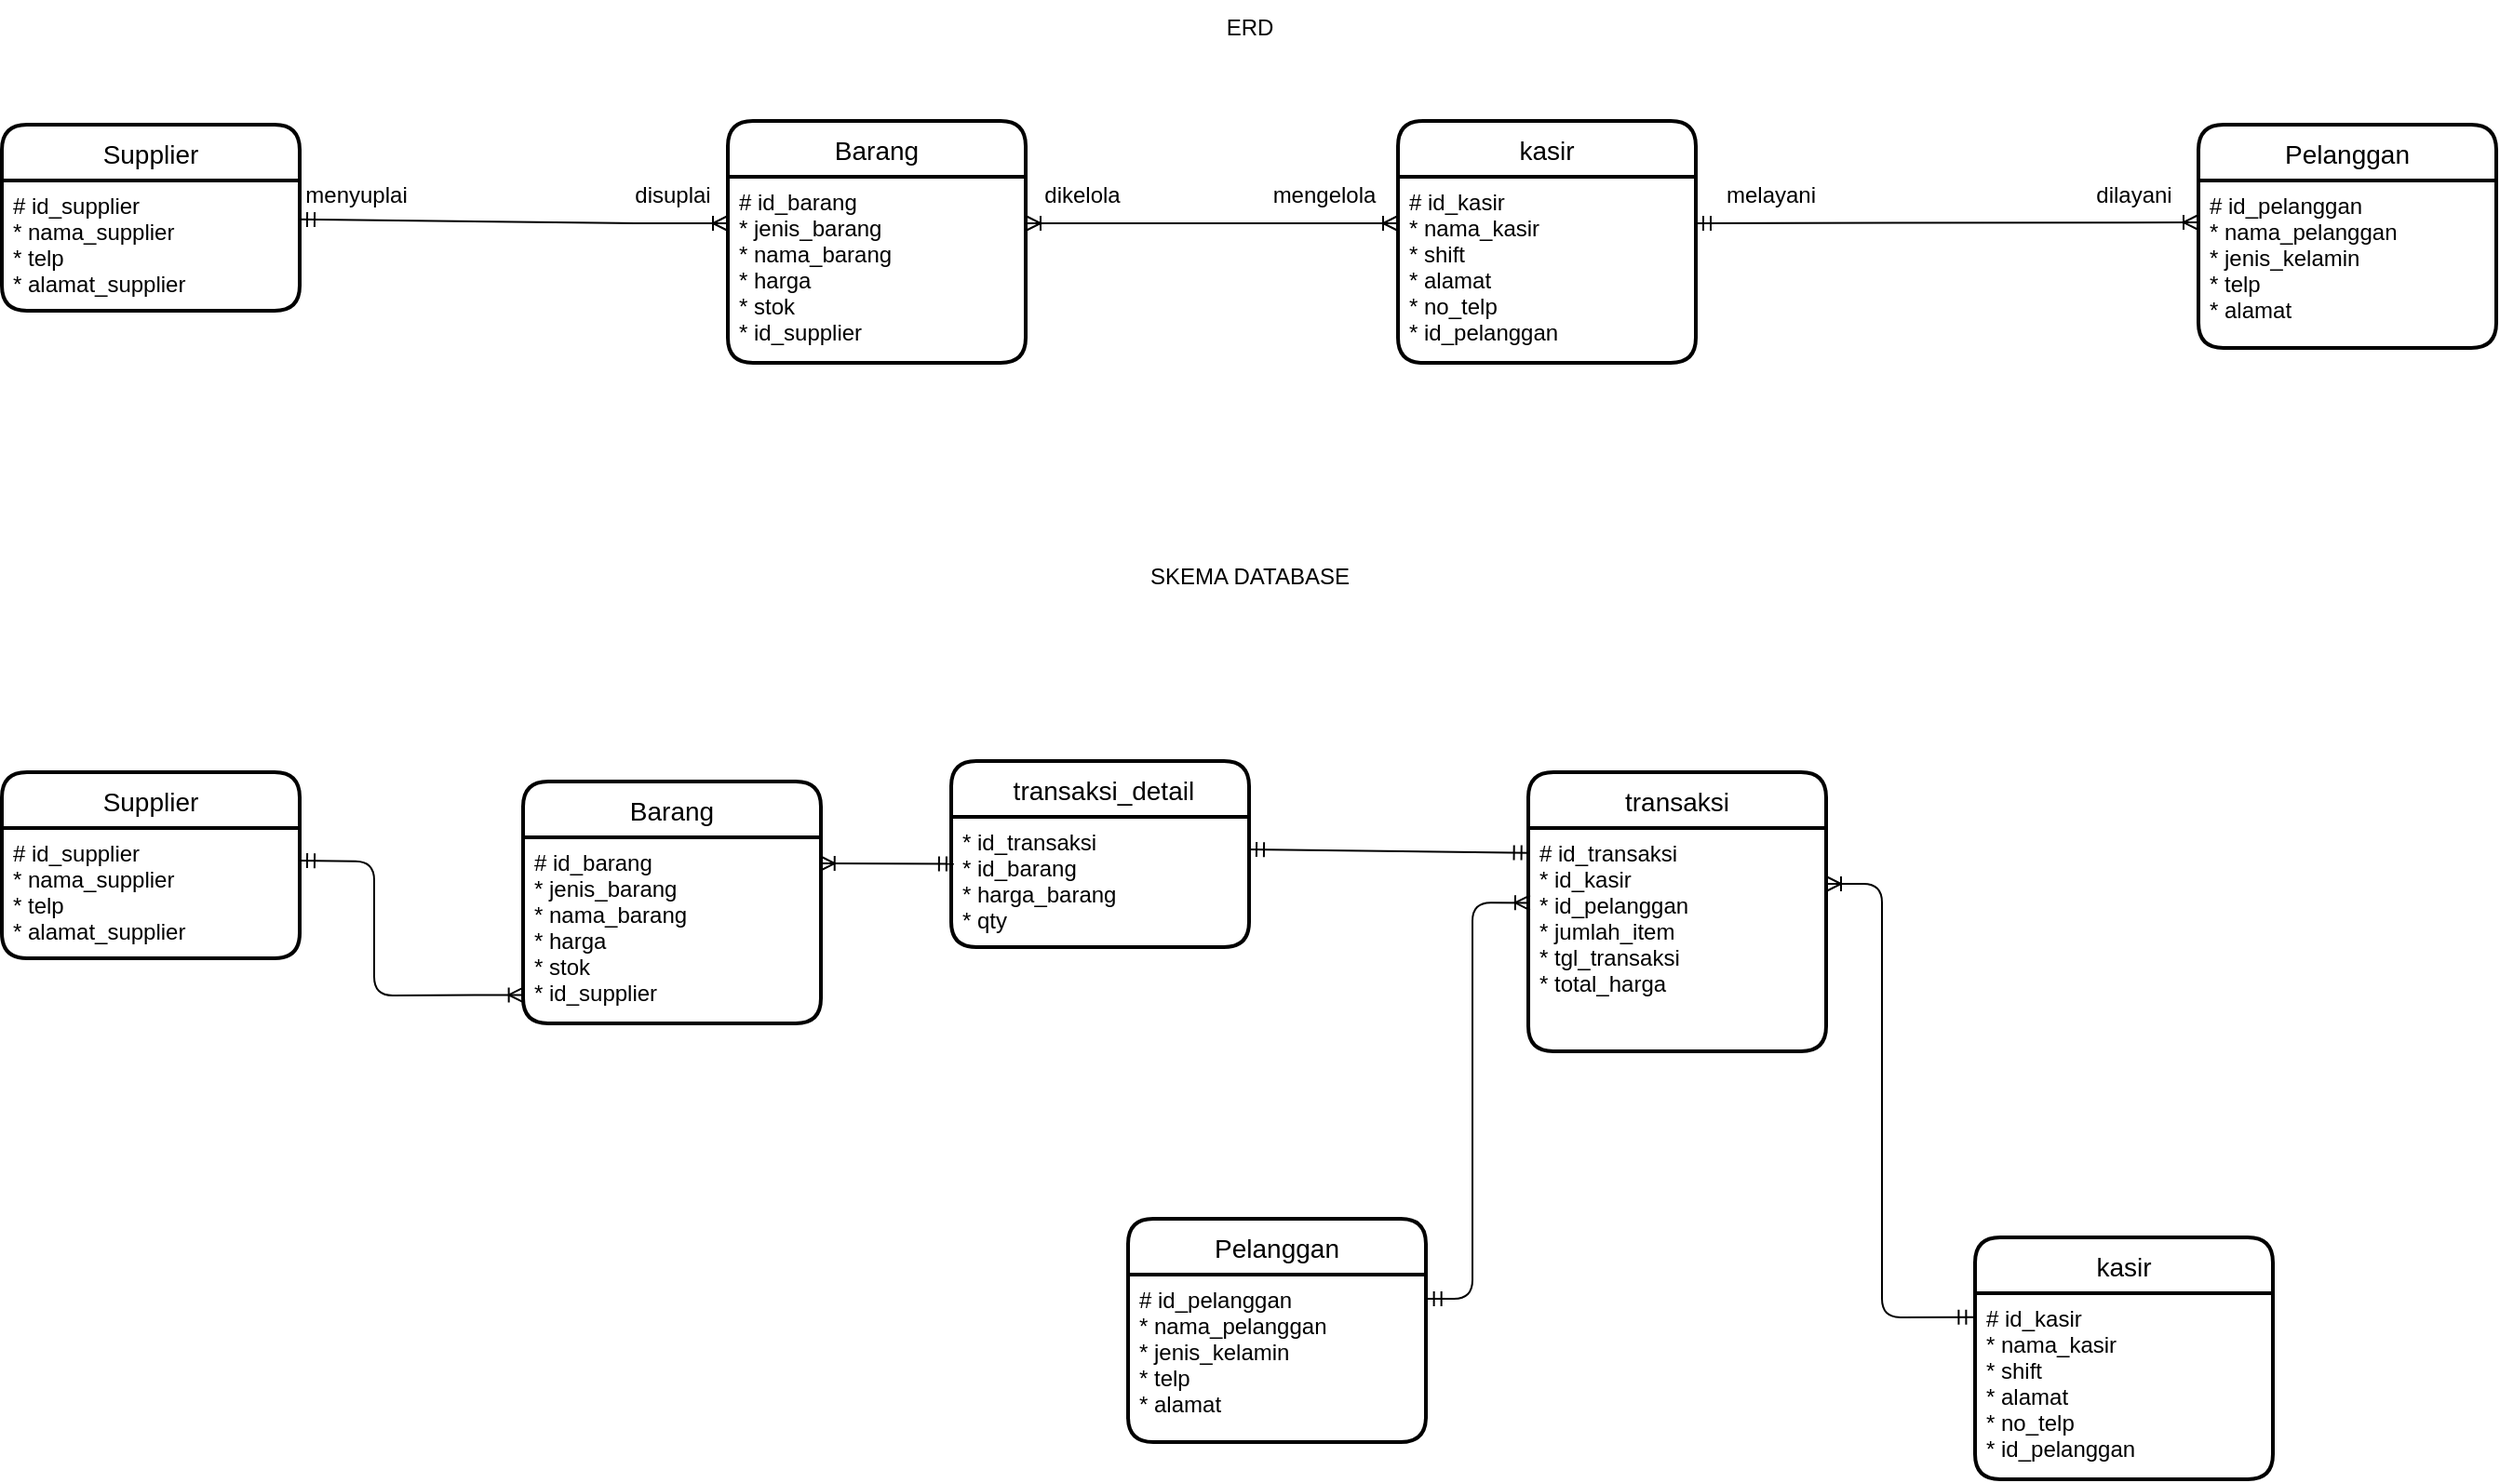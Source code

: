 <mxfile>
    <diagram id="9awVjqYLx3EmJhXR3-IW" name="Page-1">
        <mxGraphModel dx="2721" dy="1071" grid="1" gridSize="10" guides="1" tooltips="1" connect="1" arrows="1" fold="1" page="1" pageScale="1" pageWidth="850" pageHeight="1100" math="0" shadow="0">
            <root>
                <mxCell id="0"/>
                <mxCell id="1" parent="0"/>
                <mxCell id="2" value="kasir" style="swimlane;childLayout=stackLayout;horizontal=1;startSize=30;horizontalStack=0;rounded=1;fontSize=14;fontStyle=0;strokeWidth=2;resizeParent=0;resizeLast=1;shadow=0;dashed=0;align=center;fontFamily=Helvetica;fontColor=default;" parent="1" vertex="1">
                    <mxGeometry x="440" y="400" width="160" height="130" as="geometry"/>
                </mxCell>
                <mxCell id="3" value="# id_kasir&#10;* nama_kasir&#10;* shift&#10;* alamat&#10;* no_telp&#10;* id_pelanggan" style="align=left;strokeColor=none;fillColor=none;spacingLeft=4;fontSize=12;verticalAlign=top;resizable=0;rotatable=0;part=1;fontFamily=Helvetica;fontColor=default;rounded=1;" parent="2" vertex="1">
                    <mxGeometry y="30" width="160" height="100" as="geometry"/>
                </mxCell>
                <mxCell id="4" value="Pelanggan" style="swimlane;childLayout=stackLayout;horizontal=1;startSize=30;horizontalStack=0;rounded=1;fontSize=14;fontStyle=0;strokeWidth=2;resizeParent=0;resizeLast=1;shadow=0;dashed=0;align=center;fontFamily=Helvetica;fontColor=default;" parent="1" vertex="1">
                    <mxGeometry x="870" y="402" width="160" height="120" as="geometry"/>
                </mxCell>
                <mxCell id="5" value="# id_pelanggan&#10;* nama_pelanggan&#10;* jenis_kelamin&#10;* telp&#10;* alamat" style="align=left;strokeColor=none;fillColor=none;spacingLeft=4;fontSize=12;verticalAlign=top;resizable=0;rotatable=0;part=1;fontFamily=Helvetica;fontColor=default;rounded=1;" parent="4" vertex="1">
                    <mxGeometry y="30" width="160" height="90" as="geometry"/>
                </mxCell>
                <mxCell id="35" style="edgeStyle=none;html=1;entryX=0;entryY=0.25;entryDx=0;entryDy=0;endArrow=ERoneToMany;endFill=0;startArrow=ERmandOne;startFill=0;" edge="1" parent="1" source="7" target="11">
                    <mxGeometry relative="1" as="geometry">
                        <Array as="points">
                            <mxPoint x="30" y="455"/>
                        </Array>
                    </mxGeometry>
                </mxCell>
                <mxCell id="7" value="Supplier" style="swimlane;childLayout=stackLayout;horizontal=1;startSize=30;horizontalStack=0;rounded=1;fontSize=14;fontStyle=0;strokeWidth=2;resizeParent=0;resizeLast=1;shadow=0;dashed=0;align=center;fontFamily=Helvetica;fontColor=default;" parent="1" vertex="1">
                    <mxGeometry x="-310" y="402" width="160" height="100" as="geometry"/>
                </mxCell>
                <mxCell id="8" value="# id_supplier&#10;* nama_supplier&#10;* telp&#10;* alamat_supplier" style="align=left;strokeColor=none;fillColor=none;spacingLeft=4;fontSize=12;verticalAlign=top;resizable=0;rotatable=0;part=1;fontFamily=Helvetica;fontColor=default;rounded=1;" parent="7" vertex="1">
                    <mxGeometry y="30" width="160" height="70" as="geometry"/>
                </mxCell>
                <mxCell id="9" style="edgeStyle=orthogonalEdgeStyle;shape=connector;rounded=1;html=1;exitX=0.25;exitY=0;exitDx=0;exitDy=0;entryX=0.174;entryY=0;entryDx=0;entryDy=0;entryPerimeter=0;labelBackgroundColor=default;strokeColor=default;fontFamily=Helvetica;fontSize=11;fontColor=default;endArrow=none;endFill=0;" parent="7" source="8" target="8" edge="1">
                    <mxGeometry relative="1" as="geometry"/>
                </mxCell>
                <mxCell id="38" style="edgeStyle=none;html=1;entryX=0;entryY=0.25;entryDx=0;entryDy=0;endArrow=ERoneToMany;endFill=0;exitX=1;exitY=0.25;exitDx=0;exitDy=0;startArrow=ERoneToMany;startFill=0;" edge="1" parent="1" source="11" target="3">
                    <mxGeometry relative="1" as="geometry"/>
                </mxCell>
                <mxCell id="10" value="Barang" style="swimlane;childLayout=stackLayout;horizontal=1;startSize=30;horizontalStack=0;rounded=1;fontSize=14;fontStyle=0;strokeWidth=2;resizeParent=0;resizeLast=1;shadow=0;dashed=0;align=center;fontFamily=Helvetica;fontColor=default;" parent="1" vertex="1">
                    <mxGeometry x="80" y="400" width="160" height="130" as="geometry"/>
                </mxCell>
                <mxCell id="11" value="# id_barang&#10;* jenis_barang&#10;* nama_barang&#10;* harga&#10;* stok&#10;* id_supplier" style="align=left;strokeColor=none;fillColor=none;spacingLeft=4;fontSize=12;verticalAlign=top;resizable=0;rotatable=0;part=1;fontFamily=Helvetica;fontColor=default;rounded=1;" parent="10" vertex="1">
                    <mxGeometry y="30" width="160" height="100" as="geometry"/>
                </mxCell>
                <mxCell id="20" value="transaksi" style="swimlane;childLayout=stackLayout;horizontal=1;startSize=30;horizontalStack=0;rounded=1;fontSize=14;fontStyle=0;strokeWidth=2;resizeParent=0;resizeLast=1;shadow=0;dashed=0;align=center;fontFamily=Helvetica;fontColor=default;" parent="1" vertex="1">
                    <mxGeometry x="510" y="750" width="160" height="150" as="geometry"/>
                </mxCell>
                <mxCell id="21" value="# id_transaksi&#10;* id_kasir&#10;* id_pelanggan&#10;* jumlah_item&#10;* tgl_transaksi&#10;* total_harga" style="align=left;strokeColor=none;fillColor=none;spacingLeft=4;fontSize=12;verticalAlign=top;resizable=0;rotatable=0;part=1;fontFamily=Helvetica;fontColor=default;rounded=1;" parent="20" vertex="1">
                    <mxGeometry y="30" width="160" height="120" as="geometry"/>
                </mxCell>
                <mxCell id="39" style="edgeStyle=none;html=1;endArrow=ERoneToMany;endFill=0;exitX=1;exitY=0.25;exitDx=0;exitDy=0;entryX=0;entryY=0.25;entryDx=0;entryDy=0;startArrow=ERmandOne;startFill=0;" edge="1" parent="1" source="3" target="5">
                    <mxGeometry relative="1" as="geometry">
                        <mxPoint x="760" y="490" as="targetPoint"/>
                    </mxGeometry>
                </mxCell>
                <mxCell id="41" value="menyuplai" style="text;html=1;align=center;verticalAlign=middle;resizable=0;points=[];autosize=1;strokeColor=none;fillColor=none;" vertex="1" parent="1">
                    <mxGeometry x="-160" y="425" width="80" height="30" as="geometry"/>
                </mxCell>
                <mxCell id="42" value="disuplai" style="text;html=1;align=center;verticalAlign=middle;resizable=0;points=[];autosize=1;strokeColor=none;fillColor=none;" vertex="1" parent="1">
                    <mxGeometry x="20" y="425" width="60" height="30" as="geometry"/>
                </mxCell>
                <mxCell id="43" value="dikelola" style="text;html=1;align=center;verticalAlign=middle;resizable=0;points=[];autosize=1;strokeColor=none;fillColor=none;" vertex="1" parent="1">
                    <mxGeometry x="240" y="425" width="60" height="30" as="geometry"/>
                </mxCell>
                <mxCell id="44" value="mengelola" style="text;html=1;align=center;verticalAlign=middle;resizable=0;points=[];autosize=1;strokeColor=none;fillColor=none;" vertex="1" parent="1">
                    <mxGeometry x="360" y="425" width="80" height="30" as="geometry"/>
                </mxCell>
                <mxCell id="45" value="melayani" style="text;html=1;align=center;verticalAlign=middle;resizable=0;points=[];autosize=1;strokeColor=none;fillColor=none;" vertex="1" parent="1">
                    <mxGeometry x="605" y="425" width="70" height="30" as="geometry"/>
                </mxCell>
                <mxCell id="46" value="dilayani" style="text;html=1;align=center;verticalAlign=middle;resizable=0;points=[];autosize=1;strokeColor=none;fillColor=none;" vertex="1" parent="1">
                    <mxGeometry x="805" y="425" width="60" height="30" as="geometry"/>
                </mxCell>
                <mxCell id="47" value="ERD" style="text;html=1;align=center;verticalAlign=middle;resizable=0;points=[];autosize=1;strokeColor=none;fillColor=none;" vertex="1" parent="1">
                    <mxGeometry x="335" y="335" width="50" height="30" as="geometry"/>
                </mxCell>
                <mxCell id="48" value="SKEMA DATABASE" style="text;html=1;align=center;verticalAlign=middle;resizable=0;points=[];autosize=1;strokeColor=none;fillColor=none;" vertex="1" parent="1">
                    <mxGeometry x="295" y="630" width="130" height="30" as="geometry"/>
                </mxCell>
                <mxCell id="64" value="Supplier" style="swimlane;childLayout=stackLayout;horizontal=1;startSize=30;horizontalStack=0;rounded=1;fontSize=14;fontStyle=0;strokeWidth=2;resizeParent=0;resizeLast=1;shadow=0;dashed=0;align=center;fontFamily=Helvetica;fontColor=default;" vertex="1" parent="1">
                    <mxGeometry x="-310" y="750" width="160" height="100" as="geometry"/>
                </mxCell>
                <mxCell id="65" value="# id_supplier&#10;* nama_supplier&#10;* telp&#10;* alamat_supplier" style="align=left;strokeColor=none;fillColor=none;spacingLeft=4;fontSize=12;verticalAlign=top;resizable=0;rotatable=0;part=1;fontFamily=Helvetica;fontColor=default;rounded=1;" vertex="1" parent="64">
                    <mxGeometry y="30" width="160" height="70" as="geometry"/>
                </mxCell>
                <mxCell id="66" style="edgeStyle=orthogonalEdgeStyle;shape=connector;rounded=1;html=1;exitX=0.25;exitY=0;exitDx=0;exitDy=0;entryX=0.174;entryY=0;entryDx=0;entryDy=0;entryPerimeter=0;labelBackgroundColor=default;strokeColor=default;fontFamily=Helvetica;fontSize=11;fontColor=default;endArrow=none;endFill=0;" edge="1" parent="64" source="65" target="65">
                    <mxGeometry relative="1" as="geometry"/>
                </mxCell>
                <mxCell id="76" style="edgeStyle=none;html=1;entryX=0.009;entryY=0.361;entryDx=0;entryDy=0;entryPerimeter=0;startArrow=ERoneToMany;startFill=0;endArrow=ERmandOne;endFill=0;exitX=0.996;exitY=0.13;exitDx=0;exitDy=0;exitPerimeter=0;" edge="1" parent="1" target="71">
                    <mxGeometry relative="1" as="geometry">
                        <mxPoint x="129.36" y="799" as="sourcePoint"/>
                        <mxPoint x="220" y="811.03" as="targetPoint"/>
                    </mxGeometry>
                </mxCell>
                <mxCell id="67" value="Barang" style="swimlane;childLayout=stackLayout;horizontal=1;startSize=30;horizontalStack=0;rounded=1;fontSize=14;fontStyle=0;strokeWidth=2;resizeParent=0;resizeLast=1;shadow=0;dashed=0;align=center;fontFamily=Helvetica;fontColor=default;" vertex="1" parent="1">
                    <mxGeometry x="-30" y="755" width="160" height="130" as="geometry"/>
                </mxCell>
                <mxCell id="68" value="# id_barang&#10;* jenis_barang&#10;* nama_barang&#10;* harga&#10;* stok&#10;* id_supplier" style="align=left;strokeColor=none;fillColor=none;spacingLeft=4;fontSize=12;verticalAlign=top;resizable=0;rotatable=0;part=1;fontFamily=Helvetica;fontColor=default;rounded=1;" vertex="1" parent="67">
                    <mxGeometry y="30" width="160" height="100" as="geometry"/>
                </mxCell>
                <mxCell id="69" style="edgeStyle=none;html=1;exitX=1;exitY=0.25;exitDx=0;exitDy=0;startArrow=ERmandOne;startFill=0;endArrow=ERoneToMany;endFill=0;entryX=0.002;entryY=0.847;entryDx=0;entryDy=0;entryPerimeter=0;" edge="1" parent="1" source="65" target="68">
                    <mxGeometry relative="1" as="geometry">
                        <mxPoint x="-20" y="870" as="targetPoint"/>
                        <Array as="points">
                            <mxPoint x="-110" y="798"/>
                            <mxPoint x="-110" y="870"/>
                        </Array>
                    </mxGeometry>
                </mxCell>
                <mxCell id="70" value=" transaksi_detail" style="swimlane;childLayout=stackLayout;horizontal=1;startSize=30;horizontalStack=0;rounded=1;fontSize=14;fontStyle=0;strokeWidth=2;resizeParent=0;resizeLast=1;shadow=0;dashed=0;align=center;fontFamily=Helvetica;fontColor=default;" vertex="1" parent="1">
                    <mxGeometry x="200" y="744" width="160" height="100" as="geometry"/>
                </mxCell>
                <mxCell id="71" value="* id_transaksi&#10;* id_barang&#10;* harga_barang&#10;* qty" style="align=left;strokeColor=none;fillColor=none;spacingLeft=4;fontSize=12;verticalAlign=top;resizable=0;rotatable=0;part=1;fontFamily=Helvetica;fontColor=default;rounded=1;" vertex="1" parent="70">
                    <mxGeometry y="30" width="160" height="70" as="geometry"/>
                </mxCell>
                <mxCell id="72" value="kasir" style="swimlane;childLayout=stackLayout;horizontal=1;startSize=30;horizontalStack=0;rounded=1;fontSize=14;fontStyle=0;strokeWidth=2;resizeParent=0;resizeLast=1;shadow=0;dashed=0;align=center;fontFamily=Helvetica;fontColor=default;" vertex="1" parent="1">
                    <mxGeometry x="750" y="1000" width="160" height="130" as="geometry"/>
                </mxCell>
                <mxCell id="73" value="# id_kasir&#10;* nama_kasir&#10;* shift&#10;* alamat&#10;* no_telp&#10;* id_pelanggan" style="align=left;strokeColor=none;fillColor=none;spacingLeft=4;fontSize=12;verticalAlign=top;resizable=0;rotatable=0;part=1;fontFamily=Helvetica;fontColor=default;rounded=1;" vertex="1" parent="72">
                    <mxGeometry y="30" width="160" height="100" as="geometry"/>
                </mxCell>
                <mxCell id="74" value="Pelanggan" style="swimlane;childLayout=stackLayout;horizontal=1;startSize=30;horizontalStack=0;rounded=1;fontSize=14;fontStyle=0;strokeWidth=2;resizeParent=0;resizeLast=1;shadow=0;dashed=0;align=center;fontFamily=Helvetica;fontColor=default;" vertex="1" parent="1">
                    <mxGeometry x="295" y="990" width="160" height="120" as="geometry"/>
                </mxCell>
                <mxCell id="75" value="# id_pelanggan&#10;* nama_pelanggan&#10;* jenis_kelamin&#10;* telp&#10;* alamat" style="align=left;strokeColor=none;fillColor=none;spacingLeft=4;fontSize=12;verticalAlign=top;resizable=0;rotatable=0;part=1;fontFamily=Helvetica;fontColor=default;rounded=1;" vertex="1" parent="74">
                    <mxGeometry y="30" width="160" height="90" as="geometry"/>
                </mxCell>
                <mxCell id="78" style="edgeStyle=none;html=1;exitX=1;exitY=0.25;exitDx=0;exitDy=0;entryX=0.002;entryY=0.111;entryDx=0;entryDy=0;entryPerimeter=0;startArrow=ERmandOne;startFill=0;endArrow=ERmandOne;endFill=0;" edge="1" parent="1" source="71" target="21">
                    <mxGeometry relative="1" as="geometry"/>
                </mxCell>
                <mxCell id="79" style="edgeStyle=none;html=1;entryX=0.006;entryY=0.335;entryDx=0;entryDy=0;entryPerimeter=0;startArrow=ERmandOne;startFill=0;endArrow=ERoneToMany;endFill=0;exitX=1.002;exitY=0.144;exitDx=0;exitDy=0;exitPerimeter=0;" edge="1" parent="1" source="75" target="21">
                    <mxGeometry relative="1" as="geometry">
                        <Array as="points">
                            <mxPoint x="480" y="1033"/>
                            <mxPoint x="480" y="820"/>
                        </Array>
                    </mxGeometry>
                </mxCell>
                <mxCell id="80" style="edgeStyle=none;html=1;entryX=-0.005;entryY=0.129;entryDx=0;entryDy=0;entryPerimeter=0;startArrow=ERoneToMany;startFill=0;endArrow=ERmandOne;endFill=0;exitX=1;exitY=0.25;exitDx=0;exitDy=0;" edge="1" parent="1" source="21" target="73">
                    <mxGeometry relative="1" as="geometry">
                        <Array as="points">
                            <mxPoint x="700" y="810"/>
                            <mxPoint x="700" y="1043"/>
                        </Array>
                    </mxGeometry>
                </mxCell>
            </root>
        </mxGraphModel>
    </diagram>
</mxfile>